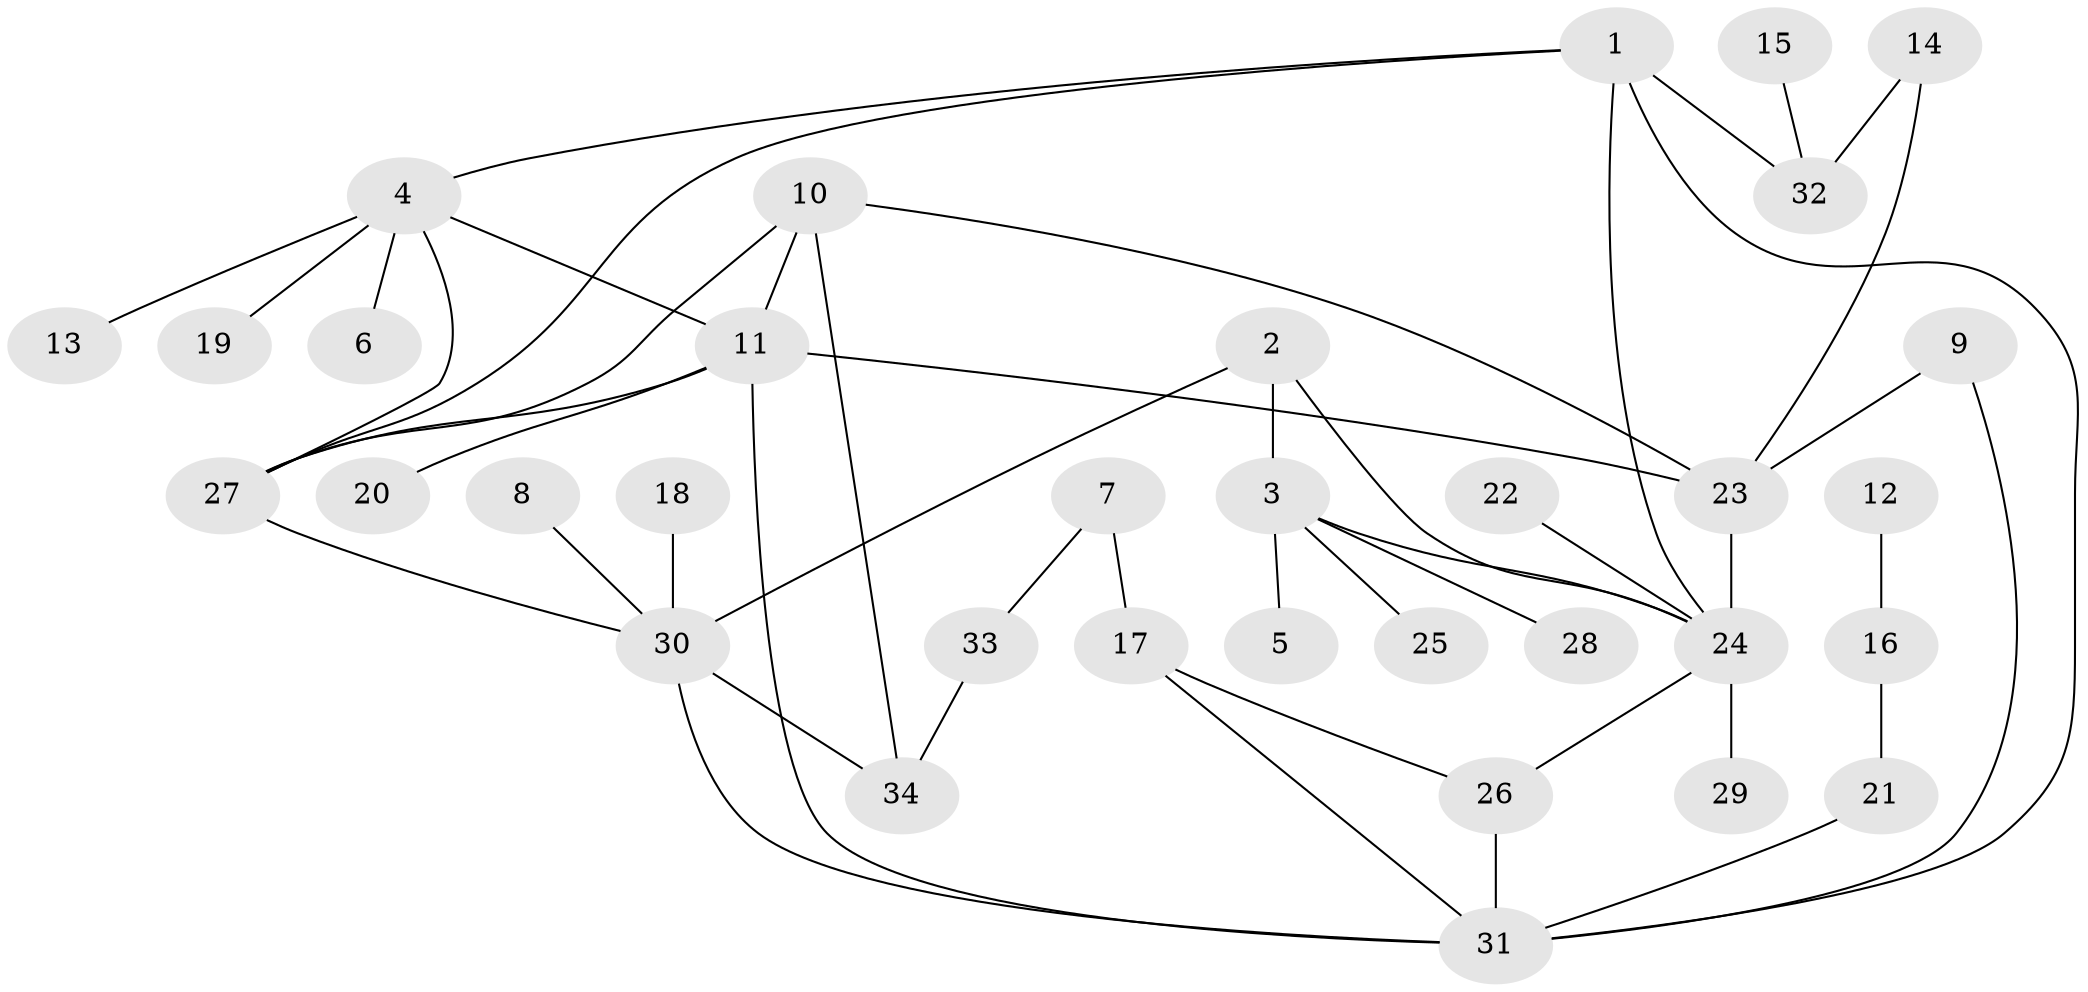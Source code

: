 // original degree distribution, {5: 0.07462686567164178, 7: 0.014925373134328358, 4: 0.029850746268656716, 3: 0.07462686567164178, 9: 0.04477611940298507, 6: 0.029850746268656716, 8: 0.014925373134328358, 1: 0.5074626865671642, 2: 0.208955223880597}
// Generated by graph-tools (version 1.1) at 2025/02/03/09/25 03:02:37]
// undirected, 34 vertices, 48 edges
graph export_dot {
graph [start="1"]
  node [color=gray90,style=filled];
  1;
  2;
  3;
  4;
  5;
  6;
  7;
  8;
  9;
  10;
  11;
  12;
  13;
  14;
  15;
  16;
  17;
  18;
  19;
  20;
  21;
  22;
  23;
  24;
  25;
  26;
  27;
  28;
  29;
  30;
  31;
  32;
  33;
  34;
  1 -- 4 [weight=1.0];
  1 -- 24 [weight=1.0];
  1 -- 27 [weight=1.0];
  1 -- 31 [weight=1.0];
  1 -- 32 [weight=1.0];
  2 -- 3 [weight=1.0];
  2 -- 24 [weight=1.0];
  2 -- 30 [weight=1.0];
  3 -- 5 [weight=1.0];
  3 -- 24 [weight=1.0];
  3 -- 25 [weight=1.0];
  3 -- 28 [weight=1.0];
  4 -- 6 [weight=1.0];
  4 -- 11 [weight=1.0];
  4 -- 13 [weight=1.0];
  4 -- 19 [weight=1.0];
  4 -- 27 [weight=1.0];
  7 -- 17 [weight=1.0];
  7 -- 33 [weight=1.0];
  8 -- 30 [weight=1.0];
  9 -- 23 [weight=1.0];
  9 -- 31 [weight=1.0];
  10 -- 11 [weight=1.0];
  10 -- 23 [weight=1.0];
  10 -- 27 [weight=1.0];
  10 -- 34 [weight=1.0];
  11 -- 20 [weight=1.0];
  11 -- 23 [weight=1.0];
  11 -- 27 [weight=1.0];
  11 -- 31 [weight=1.0];
  12 -- 16 [weight=1.0];
  14 -- 23 [weight=1.0];
  14 -- 32 [weight=1.0];
  15 -- 32 [weight=1.0];
  16 -- 21 [weight=1.0];
  17 -- 26 [weight=1.0];
  17 -- 31 [weight=1.0];
  18 -- 30 [weight=1.0];
  21 -- 31 [weight=1.0];
  22 -- 24 [weight=1.0];
  23 -- 24 [weight=1.0];
  24 -- 26 [weight=1.0];
  24 -- 29 [weight=1.0];
  26 -- 31 [weight=1.0];
  27 -- 30 [weight=1.0];
  30 -- 31 [weight=1.0];
  30 -- 34 [weight=2.0];
  33 -- 34 [weight=1.0];
}
